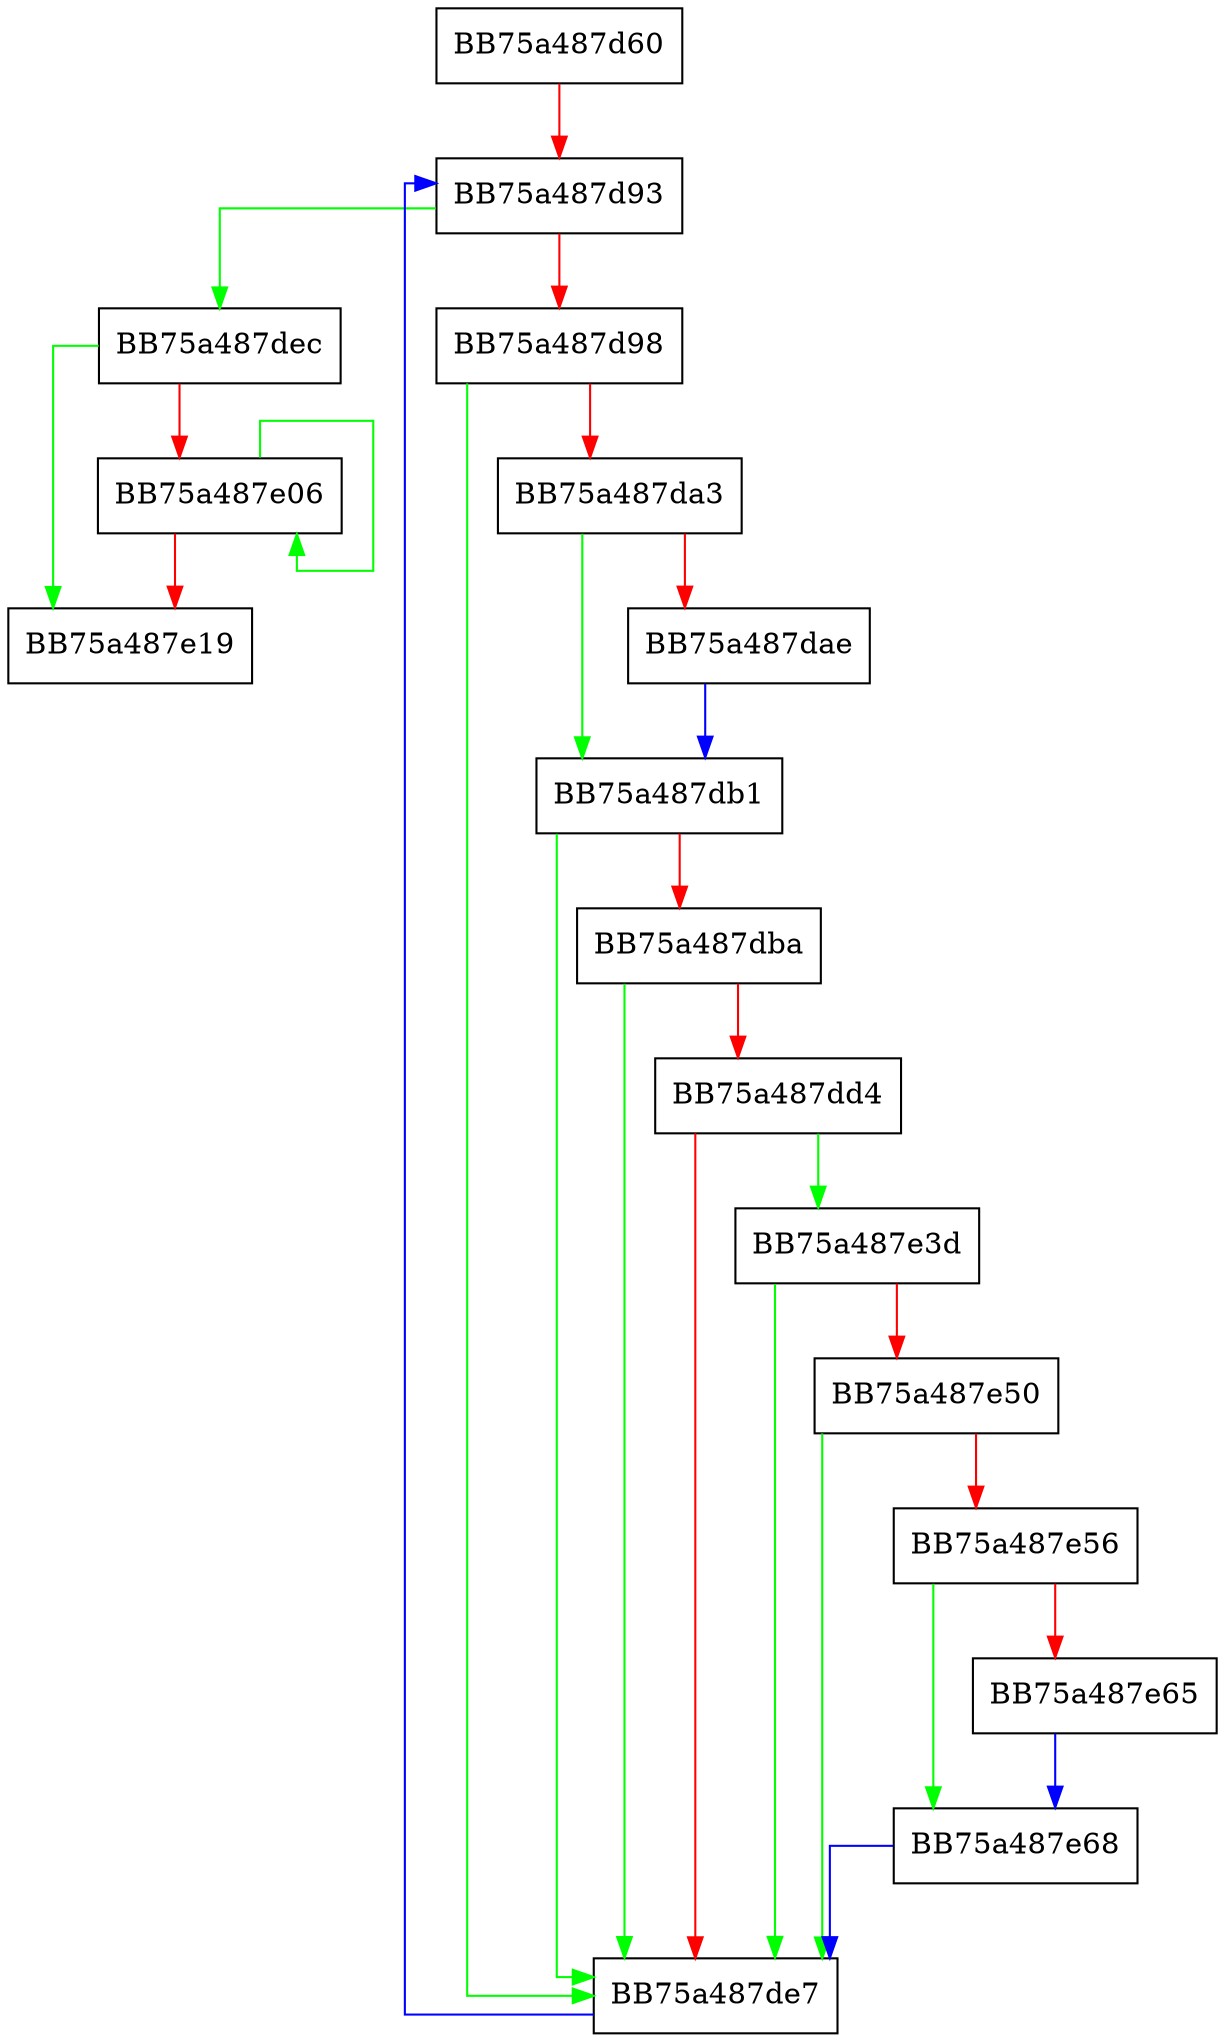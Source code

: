 digraph Scan {
  node [shape="box"];
  graph [splines=ortho];
  BB75a487d60 -> BB75a487d93 [color="red"];
  BB75a487d93 -> BB75a487dec [color="green"];
  BB75a487d93 -> BB75a487d98 [color="red"];
  BB75a487d98 -> BB75a487de7 [color="green"];
  BB75a487d98 -> BB75a487da3 [color="red"];
  BB75a487da3 -> BB75a487db1 [color="green"];
  BB75a487da3 -> BB75a487dae [color="red"];
  BB75a487dae -> BB75a487db1 [color="blue"];
  BB75a487db1 -> BB75a487de7 [color="green"];
  BB75a487db1 -> BB75a487dba [color="red"];
  BB75a487dba -> BB75a487de7 [color="green"];
  BB75a487dba -> BB75a487dd4 [color="red"];
  BB75a487dd4 -> BB75a487e3d [color="green"];
  BB75a487dd4 -> BB75a487de7 [color="red"];
  BB75a487de7 -> BB75a487d93 [color="blue"];
  BB75a487dec -> BB75a487e19 [color="green"];
  BB75a487dec -> BB75a487e06 [color="red"];
  BB75a487e06 -> BB75a487e06 [color="green"];
  BB75a487e06 -> BB75a487e19 [color="red"];
  BB75a487e3d -> BB75a487de7 [color="green"];
  BB75a487e3d -> BB75a487e50 [color="red"];
  BB75a487e50 -> BB75a487de7 [color="green"];
  BB75a487e50 -> BB75a487e56 [color="red"];
  BB75a487e56 -> BB75a487e68 [color="green"];
  BB75a487e56 -> BB75a487e65 [color="red"];
  BB75a487e65 -> BB75a487e68 [color="blue"];
  BB75a487e68 -> BB75a487de7 [color="blue"];
}